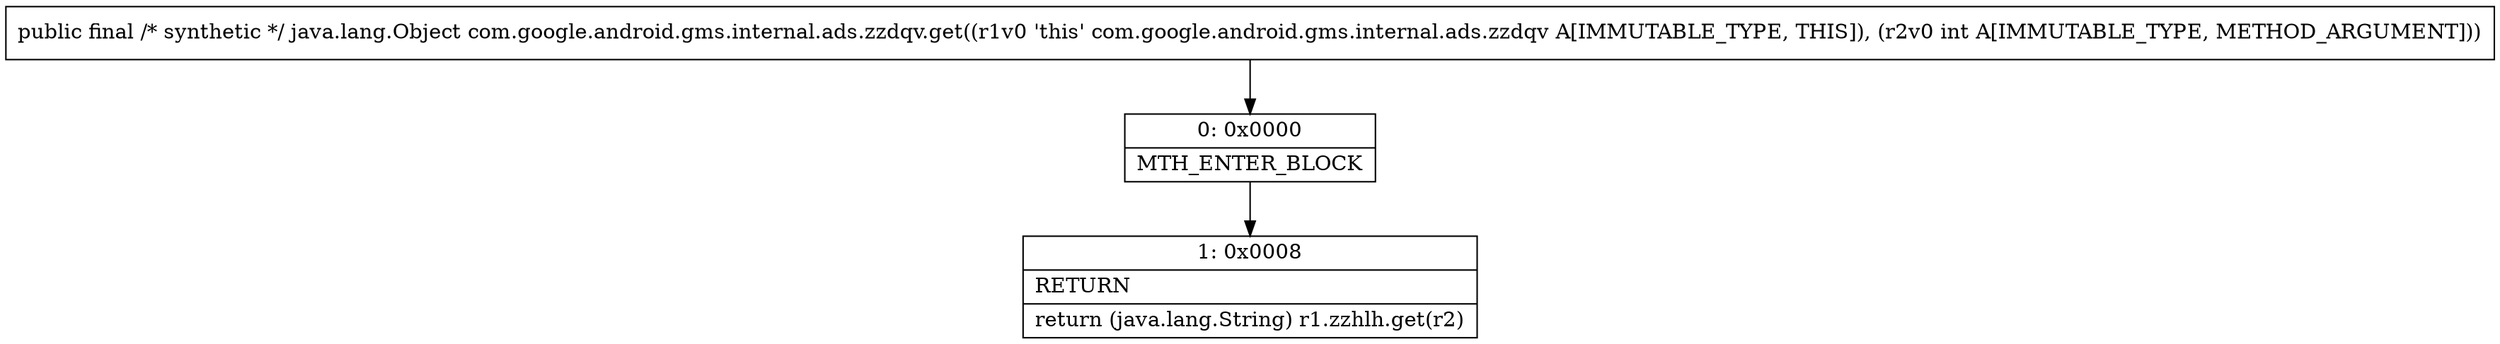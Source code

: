 digraph "CFG forcom.google.android.gms.internal.ads.zzdqv.get(I)Ljava\/lang\/Object;" {
Node_0 [shape=record,label="{0\:\ 0x0000|MTH_ENTER_BLOCK\l}"];
Node_1 [shape=record,label="{1\:\ 0x0008|RETURN\l|return (java.lang.String) r1.zzhlh.get(r2)\l}"];
MethodNode[shape=record,label="{public final \/* synthetic *\/ java.lang.Object com.google.android.gms.internal.ads.zzdqv.get((r1v0 'this' com.google.android.gms.internal.ads.zzdqv A[IMMUTABLE_TYPE, THIS]), (r2v0 int A[IMMUTABLE_TYPE, METHOD_ARGUMENT])) }"];
MethodNode -> Node_0;
Node_0 -> Node_1;
}

